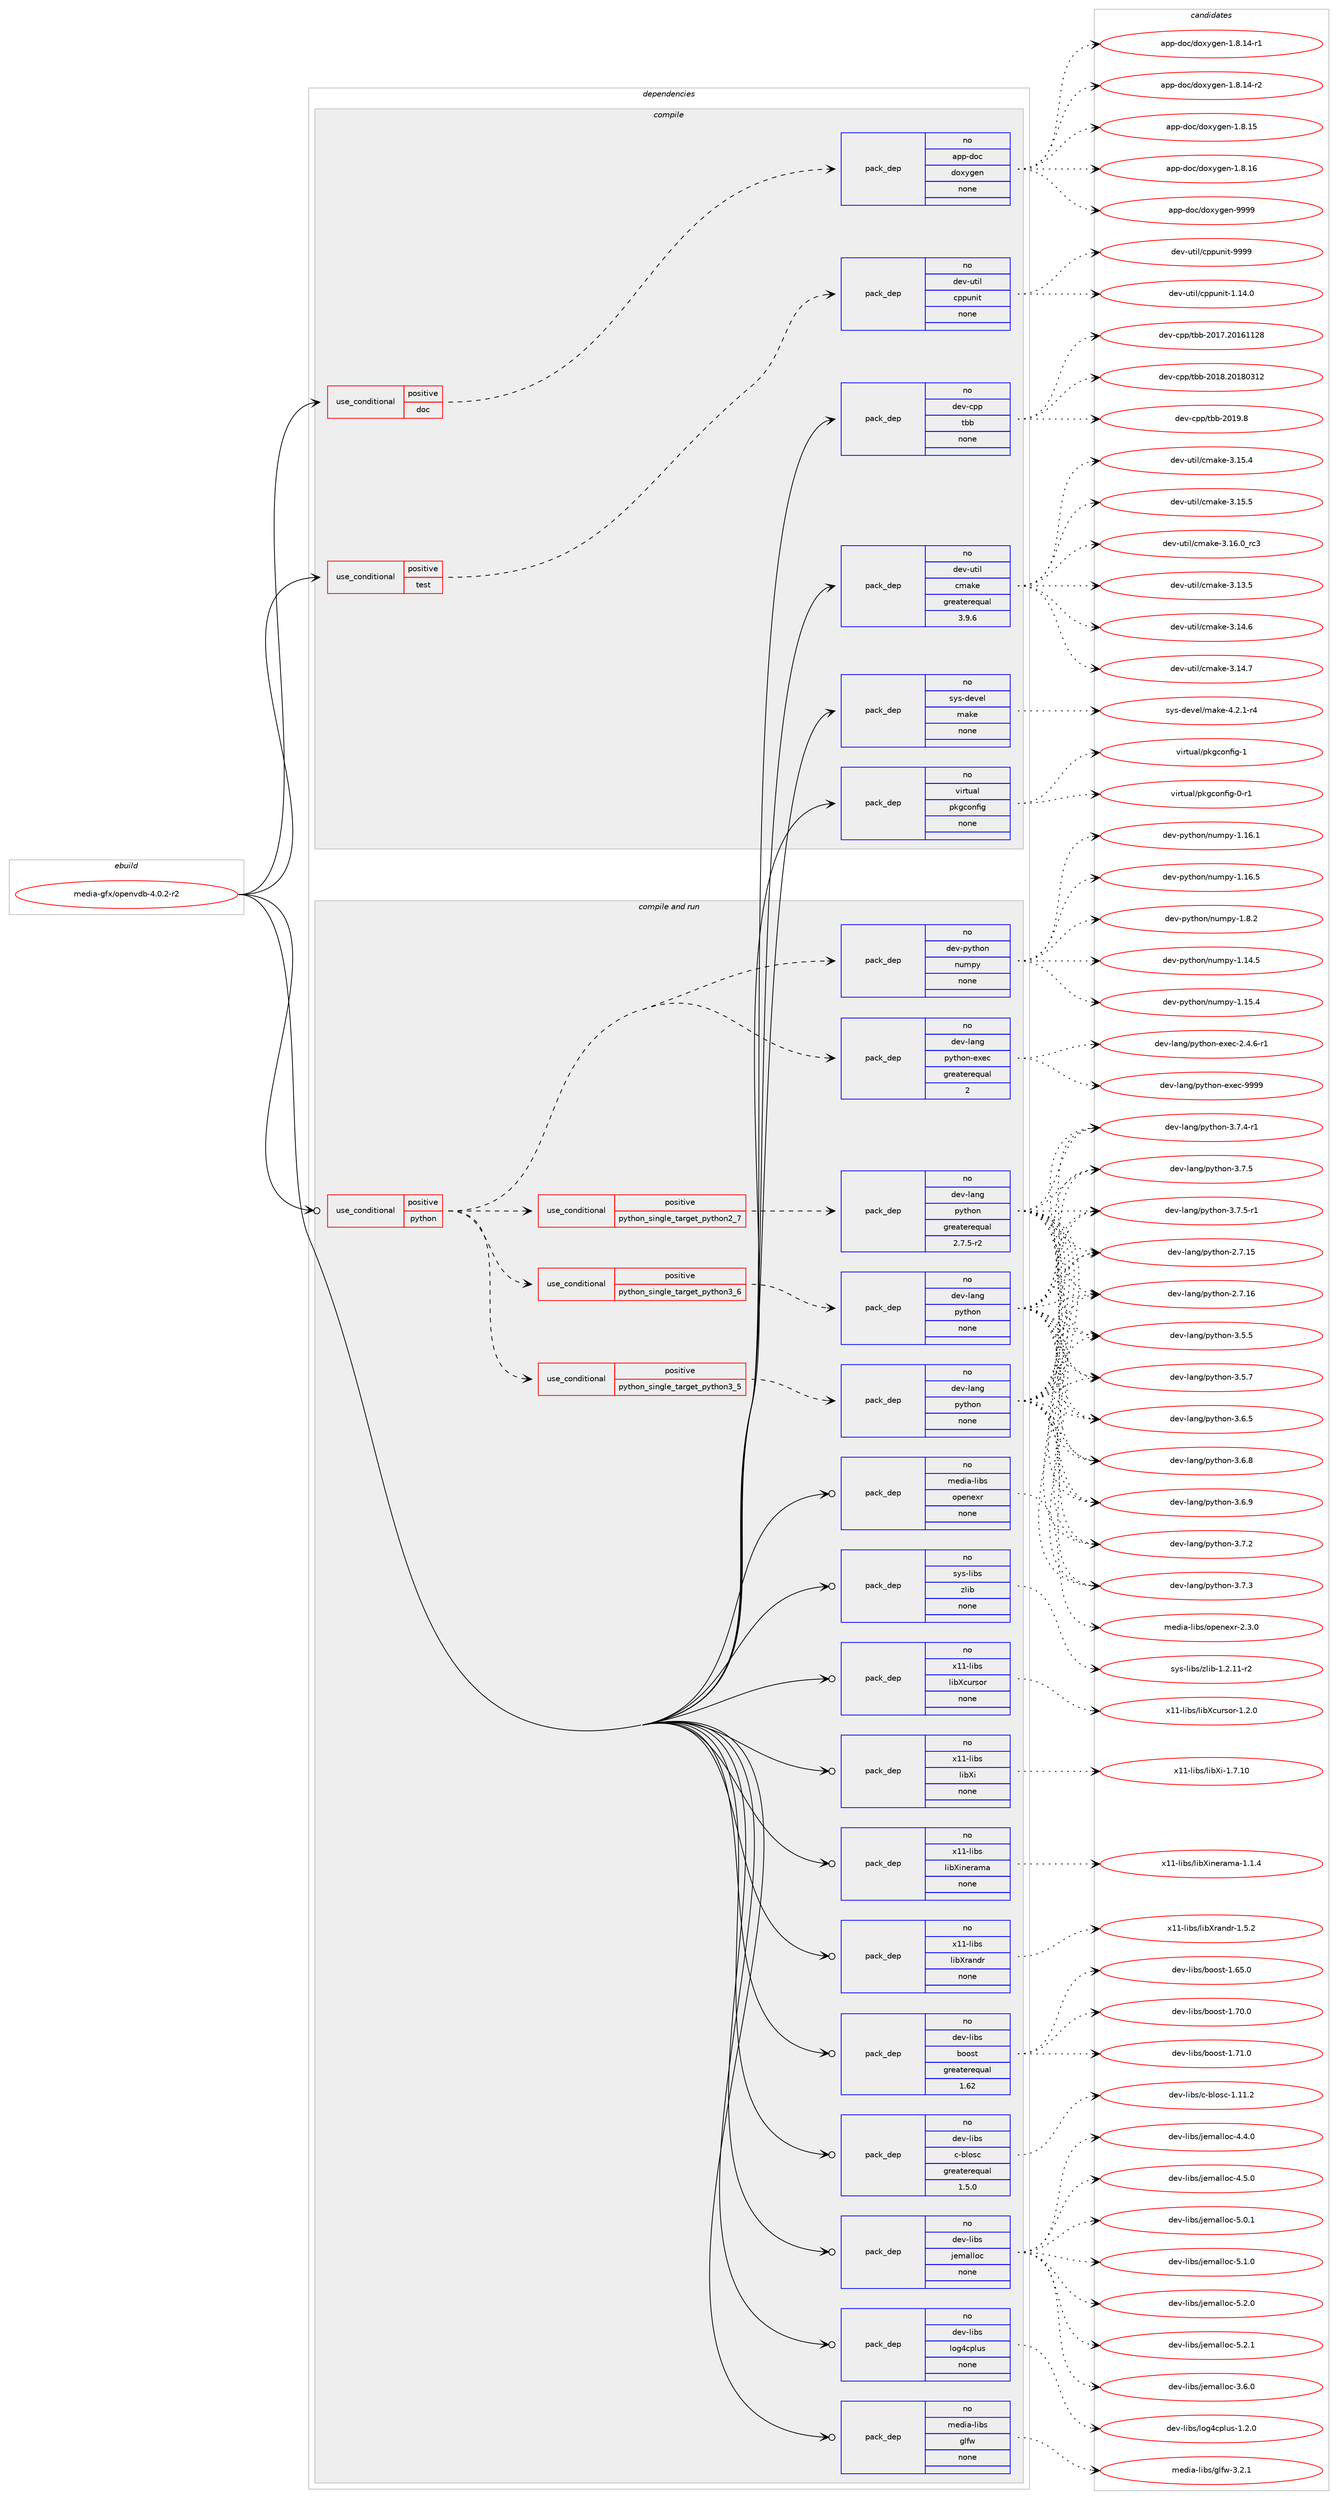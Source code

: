 digraph prolog {

# *************
# Graph options
# *************

newrank=true;
concentrate=true;
compound=true;
graph [rankdir=LR,fontname=Helvetica,fontsize=10,ranksep=1.5];#, ranksep=2.5, nodesep=0.2];
edge  [arrowhead=vee];
node  [fontname=Helvetica,fontsize=10];

# **********
# The ebuild
# **********

subgraph cluster_leftcol {
color=gray;
rank=same;
label=<<i>ebuild</i>>;
id [label="media-gfx/openvdb-4.0.2-r2", color=red, width=4, href="../media-gfx/openvdb-4.0.2-r2.svg"];
}

# ****************
# The dependencies
# ****************

subgraph cluster_midcol {
color=gray;
label=<<i>dependencies</i>>;
subgraph cluster_compile {
fillcolor="#eeeeee";
style=filled;
label=<<i>compile</i>>;
subgraph cond190372 {
dependency782630 [label=<<TABLE BORDER="0" CELLBORDER="1" CELLSPACING="0" CELLPADDING="4"><TR><TD ROWSPAN="3" CELLPADDING="10">use_conditional</TD></TR><TR><TD>positive</TD></TR><TR><TD>doc</TD></TR></TABLE>>, shape=none, color=red];
subgraph pack578683 {
dependency782631 [label=<<TABLE BORDER="0" CELLBORDER="1" CELLSPACING="0" CELLPADDING="4" WIDTH="220"><TR><TD ROWSPAN="6" CELLPADDING="30">pack_dep</TD></TR><TR><TD WIDTH="110">no</TD></TR><TR><TD>app-doc</TD></TR><TR><TD>doxygen</TD></TR><TR><TD>none</TD></TR><TR><TD></TD></TR></TABLE>>, shape=none, color=blue];
}
dependency782630:e -> dependency782631:w [weight=20,style="dashed",arrowhead="vee"];
}
id:e -> dependency782630:w [weight=20,style="solid",arrowhead="vee"];
subgraph cond190373 {
dependency782632 [label=<<TABLE BORDER="0" CELLBORDER="1" CELLSPACING="0" CELLPADDING="4"><TR><TD ROWSPAN="3" CELLPADDING="10">use_conditional</TD></TR><TR><TD>positive</TD></TR><TR><TD>test</TD></TR></TABLE>>, shape=none, color=red];
subgraph pack578684 {
dependency782633 [label=<<TABLE BORDER="0" CELLBORDER="1" CELLSPACING="0" CELLPADDING="4" WIDTH="220"><TR><TD ROWSPAN="6" CELLPADDING="30">pack_dep</TD></TR><TR><TD WIDTH="110">no</TD></TR><TR><TD>dev-util</TD></TR><TR><TD>cppunit</TD></TR><TR><TD>none</TD></TR><TR><TD></TD></TR></TABLE>>, shape=none, color=blue];
}
dependency782632:e -> dependency782633:w [weight=20,style="dashed",arrowhead="vee"];
}
id:e -> dependency782632:w [weight=20,style="solid",arrowhead="vee"];
subgraph pack578685 {
dependency782634 [label=<<TABLE BORDER="0" CELLBORDER="1" CELLSPACING="0" CELLPADDING="4" WIDTH="220"><TR><TD ROWSPAN="6" CELLPADDING="30">pack_dep</TD></TR><TR><TD WIDTH="110">no</TD></TR><TR><TD>dev-cpp</TD></TR><TR><TD>tbb</TD></TR><TR><TD>none</TD></TR><TR><TD></TD></TR></TABLE>>, shape=none, color=blue];
}
id:e -> dependency782634:w [weight=20,style="solid",arrowhead="vee"];
subgraph pack578686 {
dependency782635 [label=<<TABLE BORDER="0" CELLBORDER="1" CELLSPACING="0" CELLPADDING="4" WIDTH="220"><TR><TD ROWSPAN="6" CELLPADDING="30">pack_dep</TD></TR><TR><TD WIDTH="110">no</TD></TR><TR><TD>dev-util</TD></TR><TR><TD>cmake</TD></TR><TR><TD>greaterequal</TD></TR><TR><TD>3.9.6</TD></TR></TABLE>>, shape=none, color=blue];
}
id:e -> dependency782635:w [weight=20,style="solid",arrowhead="vee"];
subgraph pack578687 {
dependency782636 [label=<<TABLE BORDER="0" CELLBORDER="1" CELLSPACING="0" CELLPADDING="4" WIDTH="220"><TR><TD ROWSPAN="6" CELLPADDING="30">pack_dep</TD></TR><TR><TD WIDTH="110">no</TD></TR><TR><TD>sys-devel</TD></TR><TR><TD>make</TD></TR><TR><TD>none</TD></TR><TR><TD></TD></TR></TABLE>>, shape=none, color=blue];
}
id:e -> dependency782636:w [weight=20,style="solid",arrowhead="vee"];
subgraph pack578688 {
dependency782637 [label=<<TABLE BORDER="0" CELLBORDER="1" CELLSPACING="0" CELLPADDING="4" WIDTH="220"><TR><TD ROWSPAN="6" CELLPADDING="30">pack_dep</TD></TR><TR><TD WIDTH="110">no</TD></TR><TR><TD>virtual</TD></TR><TR><TD>pkgconfig</TD></TR><TR><TD>none</TD></TR><TR><TD></TD></TR></TABLE>>, shape=none, color=blue];
}
id:e -> dependency782637:w [weight=20,style="solid",arrowhead="vee"];
}
subgraph cluster_compileandrun {
fillcolor="#eeeeee";
style=filled;
label=<<i>compile and run</i>>;
subgraph cond190374 {
dependency782638 [label=<<TABLE BORDER="0" CELLBORDER="1" CELLSPACING="0" CELLPADDING="4"><TR><TD ROWSPAN="3" CELLPADDING="10">use_conditional</TD></TR><TR><TD>positive</TD></TR><TR><TD>python</TD></TR></TABLE>>, shape=none, color=red];
subgraph cond190375 {
dependency782639 [label=<<TABLE BORDER="0" CELLBORDER="1" CELLSPACING="0" CELLPADDING="4"><TR><TD ROWSPAN="3" CELLPADDING="10">use_conditional</TD></TR><TR><TD>positive</TD></TR><TR><TD>python_single_target_python2_7</TD></TR></TABLE>>, shape=none, color=red];
subgraph pack578689 {
dependency782640 [label=<<TABLE BORDER="0" CELLBORDER="1" CELLSPACING="0" CELLPADDING="4" WIDTH="220"><TR><TD ROWSPAN="6" CELLPADDING="30">pack_dep</TD></TR><TR><TD WIDTH="110">no</TD></TR><TR><TD>dev-lang</TD></TR><TR><TD>python</TD></TR><TR><TD>greaterequal</TD></TR><TR><TD>2.7.5-r2</TD></TR></TABLE>>, shape=none, color=blue];
}
dependency782639:e -> dependency782640:w [weight=20,style="dashed",arrowhead="vee"];
}
dependency782638:e -> dependency782639:w [weight=20,style="dashed",arrowhead="vee"];
subgraph cond190376 {
dependency782641 [label=<<TABLE BORDER="0" CELLBORDER="1" CELLSPACING="0" CELLPADDING="4"><TR><TD ROWSPAN="3" CELLPADDING="10">use_conditional</TD></TR><TR><TD>positive</TD></TR><TR><TD>python_single_target_python3_5</TD></TR></TABLE>>, shape=none, color=red];
subgraph pack578690 {
dependency782642 [label=<<TABLE BORDER="0" CELLBORDER="1" CELLSPACING="0" CELLPADDING="4" WIDTH="220"><TR><TD ROWSPAN="6" CELLPADDING="30">pack_dep</TD></TR><TR><TD WIDTH="110">no</TD></TR><TR><TD>dev-lang</TD></TR><TR><TD>python</TD></TR><TR><TD>none</TD></TR><TR><TD></TD></TR></TABLE>>, shape=none, color=blue];
}
dependency782641:e -> dependency782642:w [weight=20,style="dashed",arrowhead="vee"];
}
dependency782638:e -> dependency782641:w [weight=20,style="dashed",arrowhead="vee"];
subgraph cond190377 {
dependency782643 [label=<<TABLE BORDER="0" CELLBORDER="1" CELLSPACING="0" CELLPADDING="4"><TR><TD ROWSPAN="3" CELLPADDING="10">use_conditional</TD></TR><TR><TD>positive</TD></TR><TR><TD>python_single_target_python3_6</TD></TR></TABLE>>, shape=none, color=red];
subgraph pack578691 {
dependency782644 [label=<<TABLE BORDER="0" CELLBORDER="1" CELLSPACING="0" CELLPADDING="4" WIDTH="220"><TR><TD ROWSPAN="6" CELLPADDING="30">pack_dep</TD></TR><TR><TD WIDTH="110">no</TD></TR><TR><TD>dev-lang</TD></TR><TR><TD>python</TD></TR><TR><TD>none</TD></TR><TR><TD></TD></TR></TABLE>>, shape=none, color=blue];
}
dependency782643:e -> dependency782644:w [weight=20,style="dashed",arrowhead="vee"];
}
dependency782638:e -> dependency782643:w [weight=20,style="dashed",arrowhead="vee"];
subgraph pack578692 {
dependency782645 [label=<<TABLE BORDER="0" CELLBORDER="1" CELLSPACING="0" CELLPADDING="4" WIDTH="220"><TR><TD ROWSPAN="6" CELLPADDING="30">pack_dep</TD></TR><TR><TD WIDTH="110">no</TD></TR><TR><TD>dev-lang</TD></TR><TR><TD>python-exec</TD></TR><TR><TD>greaterequal</TD></TR><TR><TD>2</TD></TR></TABLE>>, shape=none, color=blue];
}
dependency782638:e -> dependency782645:w [weight=20,style="dashed",arrowhead="vee"];
subgraph pack578693 {
dependency782646 [label=<<TABLE BORDER="0" CELLBORDER="1" CELLSPACING="0" CELLPADDING="4" WIDTH="220"><TR><TD ROWSPAN="6" CELLPADDING="30">pack_dep</TD></TR><TR><TD WIDTH="110">no</TD></TR><TR><TD>dev-python</TD></TR><TR><TD>numpy</TD></TR><TR><TD>none</TD></TR><TR><TD></TD></TR></TABLE>>, shape=none, color=blue];
}
dependency782638:e -> dependency782646:w [weight=20,style="dashed",arrowhead="vee"];
}
id:e -> dependency782638:w [weight=20,style="solid",arrowhead="odotvee"];
subgraph pack578694 {
dependency782647 [label=<<TABLE BORDER="0" CELLBORDER="1" CELLSPACING="0" CELLPADDING="4" WIDTH="220"><TR><TD ROWSPAN="6" CELLPADDING="30">pack_dep</TD></TR><TR><TD WIDTH="110">no</TD></TR><TR><TD>dev-libs</TD></TR><TR><TD>boost</TD></TR><TR><TD>greaterequal</TD></TR><TR><TD>1.62</TD></TR></TABLE>>, shape=none, color=blue];
}
id:e -> dependency782647:w [weight=20,style="solid",arrowhead="odotvee"];
subgraph pack578695 {
dependency782648 [label=<<TABLE BORDER="0" CELLBORDER="1" CELLSPACING="0" CELLPADDING="4" WIDTH="220"><TR><TD ROWSPAN="6" CELLPADDING="30">pack_dep</TD></TR><TR><TD WIDTH="110">no</TD></TR><TR><TD>dev-libs</TD></TR><TR><TD>c-blosc</TD></TR><TR><TD>greaterequal</TD></TR><TR><TD>1.5.0</TD></TR></TABLE>>, shape=none, color=blue];
}
id:e -> dependency782648:w [weight=20,style="solid",arrowhead="odotvee"];
subgraph pack578696 {
dependency782649 [label=<<TABLE BORDER="0" CELLBORDER="1" CELLSPACING="0" CELLPADDING="4" WIDTH="220"><TR><TD ROWSPAN="6" CELLPADDING="30">pack_dep</TD></TR><TR><TD WIDTH="110">no</TD></TR><TR><TD>dev-libs</TD></TR><TR><TD>jemalloc</TD></TR><TR><TD>none</TD></TR><TR><TD></TD></TR></TABLE>>, shape=none, color=blue];
}
id:e -> dependency782649:w [weight=20,style="solid",arrowhead="odotvee"];
subgraph pack578697 {
dependency782650 [label=<<TABLE BORDER="0" CELLBORDER="1" CELLSPACING="0" CELLPADDING="4" WIDTH="220"><TR><TD ROWSPAN="6" CELLPADDING="30">pack_dep</TD></TR><TR><TD WIDTH="110">no</TD></TR><TR><TD>dev-libs</TD></TR><TR><TD>log4cplus</TD></TR><TR><TD>none</TD></TR><TR><TD></TD></TR></TABLE>>, shape=none, color=blue];
}
id:e -> dependency782650:w [weight=20,style="solid",arrowhead="odotvee"];
subgraph pack578698 {
dependency782651 [label=<<TABLE BORDER="0" CELLBORDER="1" CELLSPACING="0" CELLPADDING="4" WIDTH="220"><TR><TD ROWSPAN="6" CELLPADDING="30">pack_dep</TD></TR><TR><TD WIDTH="110">no</TD></TR><TR><TD>media-libs</TD></TR><TR><TD>glfw</TD></TR><TR><TD>none</TD></TR><TR><TD></TD></TR></TABLE>>, shape=none, color=blue];
}
id:e -> dependency782651:w [weight=20,style="solid",arrowhead="odotvee"];
subgraph pack578699 {
dependency782652 [label=<<TABLE BORDER="0" CELLBORDER="1" CELLSPACING="0" CELLPADDING="4" WIDTH="220"><TR><TD ROWSPAN="6" CELLPADDING="30">pack_dep</TD></TR><TR><TD WIDTH="110">no</TD></TR><TR><TD>media-libs</TD></TR><TR><TD>openexr</TD></TR><TR><TD>none</TD></TR><TR><TD></TD></TR></TABLE>>, shape=none, color=blue];
}
id:e -> dependency782652:w [weight=20,style="solid",arrowhead="odotvee"];
subgraph pack578700 {
dependency782653 [label=<<TABLE BORDER="0" CELLBORDER="1" CELLSPACING="0" CELLPADDING="4" WIDTH="220"><TR><TD ROWSPAN="6" CELLPADDING="30">pack_dep</TD></TR><TR><TD WIDTH="110">no</TD></TR><TR><TD>sys-libs</TD></TR><TR><TD>zlib</TD></TR><TR><TD>none</TD></TR><TR><TD></TD></TR></TABLE>>, shape=none, color=blue];
}
id:e -> dependency782653:w [weight=20,style="solid",arrowhead="odotvee"];
subgraph pack578701 {
dependency782654 [label=<<TABLE BORDER="0" CELLBORDER="1" CELLSPACING="0" CELLPADDING="4" WIDTH="220"><TR><TD ROWSPAN="6" CELLPADDING="30">pack_dep</TD></TR><TR><TD WIDTH="110">no</TD></TR><TR><TD>x11-libs</TD></TR><TR><TD>libXcursor</TD></TR><TR><TD>none</TD></TR><TR><TD></TD></TR></TABLE>>, shape=none, color=blue];
}
id:e -> dependency782654:w [weight=20,style="solid",arrowhead="odotvee"];
subgraph pack578702 {
dependency782655 [label=<<TABLE BORDER="0" CELLBORDER="1" CELLSPACING="0" CELLPADDING="4" WIDTH="220"><TR><TD ROWSPAN="6" CELLPADDING="30">pack_dep</TD></TR><TR><TD WIDTH="110">no</TD></TR><TR><TD>x11-libs</TD></TR><TR><TD>libXi</TD></TR><TR><TD>none</TD></TR><TR><TD></TD></TR></TABLE>>, shape=none, color=blue];
}
id:e -> dependency782655:w [weight=20,style="solid",arrowhead="odotvee"];
subgraph pack578703 {
dependency782656 [label=<<TABLE BORDER="0" CELLBORDER="1" CELLSPACING="0" CELLPADDING="4" WIDTH="220"><TR><TD ROWSPAN="6" CELLPADDING="30">pack_dep</TD></TR><TR><TD WIDTH="110">no</TD></TR><TR><TD>x11-libs</TD></TR><TR><TD>libXinerama</TD></TR><TR><TD>none</TD></TR><TR><TD></TD></TR></TABLE>>, shape=none, color=blue];
}
id:e -> dependency782656:w [weight=20,style="solid",arrowhead="odotvee"];
subgraph pack578704 {
dependency782657 [label=<<TABLE BORDER="0" CELLBORDER="1" CELLSPACING="0" CELLPADDING="4" WIDTH="220"><TR><TD ROWSPAN="6" CELLPADDING="30">pack_dep</TD></TR><TR><TD WIDTH="110">no</TD></TR><TR><TD>x11-libs</TD></TR><TR><TD>libXrandr</TD></TR><TR><TD>none</TD></TR><TR><TD></TD></TR></TABLE>>, shape=none, color=blue];
}
id:e -> dependency782657:w [weight=20,style="solid",arrowhead="odotvee"];
}
subgraph cluster_run {
fillcolor="#eeeeee";
style=filled;
label=<<i>run</i>>;
}
}

# **************
# The candidates
# **************

subgraph cluster_choices {
rank=same;
color=gray;
label=<<i>candidates</i>>;

subgraph choice578683 {
color=black;
nodesep=1;
choice97112112451001119947100111120121103101110454946564649524511449 [label="app-doc/doxygen-1.8.14-r1", color=red, width=4,href="../app-doc/doxygen-1.8.14-r1.svg"];
choice97112112451001119947100111120121103101110454946564649524511450 [label="app-doc/doxygen-1.8.14-r2", color=red, width=4,href="../app-doc/doxygen-1.8.14-r2.svg"];
choice9711211245100111994710011112012110310111045494656464953 [label="app-doc/doxygen-1.8.15", color=red, width=4,href="../app-doc/doxygen-1.8.15.svg"];
choice9711211245100111994710011112012110310111045494656464954 [label="app-doc/doxygen-1.8.16", color=red, width=4,href="../app-doc/doxygen-1.8.16.svg"];
choice971121124510011199471001111201211031011104557575757 [label="app-doc/doxygen-9999", color=red, width=4,href="../app-doc/doxygen-9999.svg"];
dependency782631:e -> choice97112112451001119947100111120121103101110454946564649524511449:w [style=dotted,weight="100"];
dependency782631:e -> choice97112112451001119947100111120121103101110454946564649524511450:w [style=dotted,weight="100"];
dependency782631:e -> choice9711211245100111994710011112012110310111045494656464953:w [style=dotted,weight="100"];
dependency782631:e -> choice9711211245100111994710011112012110310111045494656464954:w [style=dotted,weight="100"];
dependency782631:e -> choice971121124510011199471001111201211031011104557575757:w [style=dotted,weight="100"];
}
subgraph choice578684 {
color=black;
nodesep=1;
choice10010111845117116105108479911211211711010511645494649524648 [label="dev-util/cppunit-1.14.0", color=red, width=4,href="../dev-util/cppunit-1.14.0.svg"];
choice1001011184511711610510847991121121171101051164557575757 [label="dev-util/cppunit-9999", color=red, width=4,href="../dev-util/cppunit-9999.svg"];
dependency782633:e -> choice10010111845117116105108479911211211711010511645494649524648:w [style=dotted,weight="100"];
dependency782633:e -> choice1001011184511711610510847991121121171101051164557575757:w [style=dotted,weight="100"];
}
subgraph choice578685 {
color=black;
nodesep=1;
choice10010111845991121124711698984550484955465048495449495056 [label="dev-cpp/tbb-2017.20161128", color=red, width=4,href="../dev-cpp/tbb-2017.20161128.svg"];
choice10010111845991121124711698984550484956465048495648514950 [label="dev-cpp/tbb-2018.20180312", color=red, width=4,href="../dev-cpp/tbb-2018.20180312.svg"];
choice100101118459911211247116989845504849574656 [label="dev-cpp/tbb-2019.8", color=red, width=4,href="../dev-cpp/tbb-2019.8.svg"];
dependency782634:e -> choice10010111845991121124711698984550484955465048495449495056:w [style=dotted,weight="100"];
dependency782634:e -> choice10010111845991121124711698984550484956465048495648514950:w [style=dotted,weight="100"];
dependency782634:e -> choice100101118459911211247116989845504849574656:w [style=dotted,weight="100"];
}
subgraph choice578686 {
color=black;
nodesep=1;
choice1001011184511711610510847991099710710145514649514653 [label="dev-util/cmake-3.13.5", color=red, width=4,href="../dev-util/cmake-3.13.5.svg"];
choice1001011184511711610510847991099710710145514649524654 [label="dev-util/cmake-3.14.6", color=red, width=4,href="../dev-util/cmake-3.14.6.svg"];
choice1001011184511711610510847991099710710145514649524655 [label="dev-util/cmake-3.14.7", color=red, width=4,href="../dev-util/cmake-3.14.7.svg"];
choice1001011184511711610510847991099710710145514649534652 [label="dev-util/cmake-3.15.4", color=red, width=4,href="../dev-util/cmake-3.15.4.svg"];
choice1001011184511711610510847991099710710145514649534653 [label="dev-util/cmake-3.15.5", color=red, width=4,href="../dev-util/cmake-3.15.5.svg"];
choice1001011184511711610510847991099710710145514649544648951149951 [label="dev-util/cmake-3.16.0_rc3", color=red, width=4,href="../dev-util/cmake-3.16.0_rc3.svg"];
dependency782635:e -> choice1001011184511711610510847991099710710145514649514653:w [style=dotted,weight="100"];
dependency782635:e -> choice1001011184511711610510847991099710710145514649524654:w [style=dotted,weight="100"];
dependency782635:e -> choice1001011184511711610510847991099710710145514649524655:w [style=dotted,weight="100"];
dependency782635:e -> choice1001011184511711610510847991099710710145514649534652:w [style=dotted,weight="100"];
dependency782635:e -> choice1001011184511711610510847991099710710145514649534653:w [style=dotted,weight="100"];
dependency782635:e -> choice1001011184511711610510847991099710710145514649544648951149951:w [style=dotted,weight="100"];
}
subgraph choice578687 {
color=black;
nodesep=1;
choice1151211154510010111810110847109971071014552465046494511452 [label="sys-devel/make-4.2.1-r4", color=red, width=4,href="../sys-devel/make-4.2.1-r4.svg"];
dependency782636:e -> choice1151211154510010111810110847109971071014552465046494511452:w [style=dotted,weight="100"];
}
subgraph choice578688 {
color=black;
nodesep=1;
choice11810511411611797108471121071039911111010210510345484511449 [label="virtual/pkgconfig-0-r1", color=red, width=4,href="../virtual/pkgconfig-0-r1.svg"];
choice1181051141161179710847112107103991111101021051034549 [label="virtual/pkgconfig-1", color=red, width=4,href="../virtual/pkgconfig-1.svg"];
dependency782637:e -> choice11810511411611797108471121071039911111010210510345484511449:w [style=dotted,weight="100"];
dependency782637:e -> choice1181051141161179710847112107103991111101021051034549:w [style=dotted,weight="100"];
}
subgraph choice578689 {
color=black;
nodesep=1;
choice10010111845108971101034711212111610411111045504655464953 [label="dev-lang/python-2.7.15", color=red, width=4,href="../dev-lang/python-2.7.15.svg"];
choice10010111845108971101034711212111610411111045504655464954 [label="dev-lang/python-2.7.16", color=red, width=4,href="../dev-lang/python-2.7.16.svg"];
choice100101118451089711010347112121116104111110455146534653 [label="dev-lang/python-3.5.5", color=red, width=4,href="../dev-lang/python-3.5.5.svg"];
choice100101118451089711010347112121116104111110455146534655 [label="dev-lang/python-3.5.7", color=red, width=4,href="../dev-lang/python-3.5.7.svg"];
choice100101118451089711010347112121116104111110455146544653 [label="dev-lang/python-3.6.5", color=red, width=4,href="../dev-lang/python-3.6.5.svg"];
choice100101118451089711010347112121116104111110455146544656 [label="dev-lang/python-3.6.8", color=red, width=4,href="../dev-lang/python-3.6.8.svg"];
choice100101118451089711010347112121116104111110455146544657 [label="dev-lang/python-3.6.9", color=red, width=4,href="../dev-lang/python-3.6.9.svg"];
choice100101118451089711010347112121116104111110455146554650 [label="dev-lang/python-3.7.2", color=red, width=4,href="../dev-lang/python-3.7.2.svg"];
choice100101118451089711010347112121116104111110455146554651 [label="dev-lang/python-3.7.3", color=red, width=4,href="../dev-lang/python-3.7.3.svg"];
choice1001011184510897110103471121211161041111104551465546524511449 [label="dev-lang/python-3.7.4-r1", color=red, width=4,href="../dev-lang/python-3.7.4-r1.svg"];
choice100101118451089711010347112121116104111110455146554653 [label="dev-lang/python-3.7.5", color=red, width=4,href="../dev-lang/python-3.7.5.svg"];
choice1001011184510897110103471121211161041111104551465546534511449 [label="dev-lang/python-3.7.5-r1", color=red, width=4,href="../dev-lang/python-3.7.5-r1.svg"];
dependency782640:e -> choice10010111845108971101034711212111610411111045504655464953:w [style=dotted,weight="100"];
dependency782640:e -> choice10010111845108971101034711212111610411111045504655464954:w [style=dotted,weight="100"];
dependency782640:e -> choice100101118451089711010347112121116104111110455146534653:w [style=dotted,weight="100"];
dependency782640:e -> choice100101118451089711010347112121116104111110455146534655:w [style=dotted,weight="100"];
dependency782640:e -> choice100101118451089711010347112121116104111110455146544653:w [style=dotted,weight="100"];
dependency782640:e -> choice100101118451089711010347112121116104111110455146544656:w [style=dotted,weight="100"];
dependency782640:e -> choice100101118451089711010347112121116104111110455146544657:w [style=dotted,weight="100"];
dependency782640:e -> choice100101118451089711010347112121116104111110455146554650:w [style=dotted,weight="100"];
dependency782640:e -> choice100101118451089711010347112121116104111110455146554651:w [style=dotted,weight="100"];
dependency782640:e -> choice1001011184510897110103471121211161041111104551465546524511449:w [style=dotted,weight="100"];
dependency782640:e -> choice100101118451089711010347112121116104111110455146554653:w [style=dotted,weight="100"];
dependency782640:e -> choice1001011184510897110103471121211161041111104551465546534511449:w [style=dotted,weight="100"];
}
subgraph choice578690 {
color=black;
nodesep=1;
choice10010111845108971101034711212111610411111045504655464953 [label="dev-lang/python-2.7.15", color=red, width=4,href="../dev-lang/python-2.7.15.svg"];
choice10010111845108971101034711212111610411111045504655464954 [label="dev-lang/python-2.7.16", color=red, width=4,href="../dev-lang/python-2.7.16.svg"];
choice100101118451089711010347112121116104111110455146534653 [label="dev-lang/python-3.5.5", color=red, width=4,href="../dev-lang/python-3.5.5.svg"];
choice100101118451089711010347112121116104111110455146534655 [label="dev-lang/python-3.5.7", color=red, width=4,href="../dev-lang/python-3.5.7.svg"];
choice100101118451089711010347112121116104111110455146544653 [label="dev-lang/python-3.6.5", color=red, width=4,href="../dev-lang/python-3.6.5.svg"];
choice100101118451089711010347112121116104111110455146544656 [label="dev-lang/python-3.6.8", color=red, width=4,href="../dev-lang/python-3.6.8.svg"];
choice100101118451089711010347112121116104111110455146544657 [label="dev-lang/python-3.6.9", color=red, width=4,href="../dev-lang/python-3.6.9.svg"];
choice100101118451089711010347112121116104111110455146554650 [label="dev-lang/python-3.7.2", color=red, width=4,href="../dev-lang/python-3.7.2.svg"];
choice100101118451089711010347112121116104111110455146554651 [label="dev-lang/python-3.7.3", color=red, width=4,href="../dev-lang/python-3.7.3.svg"];
choice1001011184510897110103471121211161041111104551465546524511449 [label="dev-lang/python-3.7.4-r1", color=red, width=4,href="../dev-lang/python-3.7.4-r1.svg"];
choice100101118451089711010347112121116104111110455146554653 [label="dev-lang/python-3.7.5", color=red, width=4,href="../dev-lang/python-3.7.5.svg"];
choice1001011184510897110103471121211161041111104551465546534511449 [label="dev-lang/python-3.7.5-r1", color=red, width=4,href="../dev-lang/python-3.7.5-r1.svg"];
dependency782642:e -> choice10010111845108971101034711212111610411111045504655464953:w [style=dotted,weight="100"];
dependency782642:e -> choice10010111845108971101034711212111610411111045504655464954:w [style=dotted,weight="100"];
dependency782642:e -> choice100101118451089711010347112121116104111110455146534653:w [style=dotted,weight="100"];
dependency782642:e -> choice100101118451089711010347112121116104111110455146534655:w [style=dotted,weight="100"];
dependency782642:e -> choice100101118451089711010347112121116104111110455146544653:w [style=dotted,weight="100"];
dependency782642:e -> choice100101118451089711010347112121116104111110455146544656:w [style=dotted,weight="100"];
dependency782642:e -> choice100101118451089711010347112121116104111110455146544657:w [style=dotted,weight="100"];
dependency782642:e -> choice100101118451089711010347112121116104111110455146554650:w [style=dotted,weight="100"];
dependency782642:e -> choice100101118451089711010347112121116104111110455146554651:w [style=dotted,weight="100"];
dependency782642:e -> choice1001011184510897110103471121211161041111104551465546524511449:w [style=dotted,weight="100"];
dependency782642:e -> choice100101118451089711010347112121116104111110455146554653:w [style=dotted,weight="100"];
dependency782642:e -> choice1001011184510897110103471121211161041111104551465546534511449:w [style=dotted,weight="100"];
}
subgraph choice578691 {
color=black;
nodesep=1;
choice10010111845108971101034711212111610411111045504655464953 [label="dev-lang/python-2.7.15", color=red, width=4,href="../dev-lang/python-2.7.15.svg"];
choice10010111845108971101034711212111610411111045504655464954 [label="dev-lang/python-2.7.16", color=red, width=4,href="../dev-lang/python-2.7.16.svg"];
choice100101118451089711010347112121116104111110455146534653 [label="dev-lang/python-3.5.5", color=red, width=4,href="../dev-lang/python-3.5.5.svg"];
choice100101118451089711010347112121116104111110455146534655 [label="dev-lang/python-3.5.7", color=red, width=4,href="../dev-lang/python-3.5.7.svg"];
choice100101118451089711010347112121116104111110455146544653 [label="dev-lang/python-3.6.5", color=red, width=4,href="../dev-lang/python-3.6.5.svg"];
choice100101118451089711010347112121116104111110455146544656 [label="dev-lang/python-3.6.8", color=red, width=4,href="../dev-lang/python-3.6.8.svg"];
choice100101118451089711010347112121116104111110455146544657 [label="dev-lang/python-3.6.9", color=red, width=4,href="../dev-lang/python-3.6.9.svg"];
choice100101118451089711010347112121116104111110455146554650 [label="dev-lang/python-3.7.2", color=red, width=4,href="../dev-lang/python-3.7.2.svg"];
choice100101118451089711010347112121116104111110455146554651 [label="dev-lang/python-3.7.3", color=red, width=4,href="../dev-lang/python-3.7.3.svg"];
choice1001011184510897110103471121211161041111104551465546524511449 [label="dev-lang/python-3.7.4-r1", color=red, width=4,href="../dev-lang/python-3.7.4-r1.svg"];
choice100101118451089711010347112121116104111110455146554653 [label="dev-lang/python-3.7.5", color=red, width=4,href="../dev-lang/python-3.7.5.svg"];
choice1001011184510897110103471121211161041111104551465546534511449 [label="dev-lang/python-3.7.5-r1", color=red, width=4,href="../dev-lang/python-3.7.5-r1.svg"];
dependency782644:e -> choice10010111845108971101034711212111610411111045504655464953:w [style=dotted,weight="100"];
dependency782644:e -> choice10010111845108971101034711212111610411111045504655464954:w [style=dotted,weight="100"];
dependency782644:e -> choice100101118451089711010347112121116104111110455146534653:w [style=dotted,weight="100"];
dependency782644:e -> choice100101118451089711010347112121116104111110455146534655:w [style=dotted,weight="100"];
dependency782644:e -> choice100101118451089711010347112121116104111110455146544653:w [style=dotted,weight="100"];
dependency782644:e -> choice100101118451089711010347112121116104111110455146544656:w [style=dotted,weight="100"];
dependency782644:e -> choice100101118451089711010347112121116104111110455146544657:w [style=dotted,weight="100"];
dependency782644:e -> choice100101118451089711010347112121116104111110455146554650:w [style=dotted,weight="100"];
dependency782644:e -> choice100101118451089711010347112121116104111110455146554651:w [style=dotted,weight="100"];
dependency782644:e -> choice1001011184510897110103471121211161041111104551465546524511449:w [style=dotted,weight="100"];
dependency782644:e -> choice100101118451089711010347112121116104111110455146554653:w [style=dotted,weight="100"];
dependency782644:e -> choice1001011184510897110103471121211161041111104551465546534511449:w [style=dotted,weight="100"];
}
subgraph choice578692 {
color=black;
nodesep=1;
choice10010111845108971101034711212111610411111045101120101994550465246544511449 [label="dev-lang/python-exec-2.4.6-r1", color=red, width=4,href="../dev-lang/python-exec-2.4.6-r1.svg"];
choice10010111845108971101034711212111610411111045101120101994557575757 [label="dev-lang/python-exec-9999", color=red, width=4,href="../dev-lang/python-exec-9999.svg"];
dependency782645:e -> choice10010111845108971101034711212111610411111045101120101994550465246544511449:w [style=dotted,weight="100"];
dependency782645:e -> choice10010111845108971101034711212111610411111045101120101994557575757:w [style=dotted,weight="100"];
}
subgraph choice578693 {
color=black;
nodesep=1;
choice100101118451121211161041111104711011710911212145494649524653 [label="dev-python/numpy-1.14.5", color=red, width=4,href="../dev-python/numpy-1.14.5.svg"];
choice100101118451121211161041111104711011710911212145494649534652 [label="dev-python/numpy-1.15.4", color=red, width=4,href="../dev-python/numpy-1.15.4.svg"];
choice100101118451121211161041111104711011710911212145494649544649 [label="dev-python/numpy-1.16.1", color=red, width=4,href="../dev-python/numpy-1.16.1.svg"];
choice100101118451121211161041111104711011710911212145494649544653 [label="dev-python/numpy-1.16.5", color=red, width=4,href="../dev-python/numpy-1.16.5.svg"];
choice1001011184511212111610411111047110117109112121454946564650 [label="dev-python/numpy-1.8.2", color=red, width=4,href="../dev-python/numpy-1.8.2.svg"];
dependency782646:e -> choice100101118451121211161041111104711011710911212145494649524653:w [style=dotted,weight="100"];
dependency782646:e -> choice100101118451121211161041111104711011710911212145494649534652:w [style=dotted,weight="100"];
dependency782646:e -> choice100101118451121211161041111104711011710911212145494649544649:w [style=dotted,weight="100"];
dependency782646:e -> choice100101118451121211161041111104711011710911212145494649544653:w [style=dotted,weight="100"];
dependency782646:e -> choice1001011184511212111610411111047110117109112121454946564650:w [style=dotted,weight="100"];
}
subgraph choice578694 {
color=black;
nodesep=1;
choice1001011184510810598115479811111111511645494654534648 [label="dev-libs/boost-1.65.0", color=red, width=4,href="../dev-libs/boost-1.65.0.svg"];
choice1001011184510810598115479811111111511645494655484648 [label="dev-libs/boost-1.70.0", color=red, width=4,href="../dev-libs/boost-1.70.0.svg"];
choice1001011184510810598115479811111111511645494655494648 [label="dev-libs/boost-1.71.0", color=red, width=4,href="../dev-libs/boost-1.71.0.svg"];
dependency782647:e -> choice1001011184510810598115479811111111511645494654534648:w [style=dotted,weight="100"];
dependency782647:e -> choice1001011184510810598115479811111111511645494655484648:w [style=dotted,weight="100"];
dependency782647:e -> choice1001011184510810598115479811111111511645494655494648:w [style=dotted,weight="100"];
}
subgraph choice578695 {
color=black;
nodesep=1;
choice1001011184510810598115479945981081111159945494649494650 [label="dev-libs/c-blosc-1.11.2", color=red, width=4,href="../dev-libs/c-blosc-1.11.2.svg"];
dependency782648:e -> choice1001011184510810598115479945981081111159945494649494650:w [style=dotted,weight="100"];
}
subgraph choice578696 {
color=black;
nodesep=1;
choice1001011184510810598115471061011099710810811199455146544648 [label="dev-libs/jemalloc-3.6.0", color=red, width=4,href="../dev-libs/jemalloc-3.6.0.svg"];
choice1001011184510810598115471061011099710810811199455246524648 [label="dev-libs/jemalloc-4.4.0", color=red, width=4,href="../dev-libs/jemalloc-4.4.0.svg"];
choice1001011184510810598115471061011099710810811199455246534648 [label="dev-libs/jemalloc-4.5.0", color=red, width=4,href="../dev-libs/jemalloc-4.5.0.svg"];
choice1001011184510810598115471061011099710810811199455346484649 [label="dev-libs/jemalloc-5.0.1", color=red, width=4,href="../dev-libs/jemalloc-5.0.1.svg"];
choice1001011184510810598115471061011099710810811199455346494648 [label="dev-libs/jemalloc-5.1.0", color=red, width=4,href="../dev-libs/jemalloc-5.1.0.svg"];
choice1001011184510810598115471061011099710810811199455346504648 [label="dev-libs/jemalloc-5.2.0", color=red, width=4,href="../dev-libs/jemalloc-5.2.0.svg"];
choice1001011184510810598115471061011099710810811199455346504649 [label="dev-libs/jemalloc-5.2.1", color=red, width=4,href="../dev-libs/jemalloc-5.2.1.svg"];
dependency782649:e -> choice1001011184510810598115471061011099710810811199455146544648:w [style=dotted,weight="100"];
dependency782649:e -> choice1001011184510810598115471061011099710810811199455246524648:w [style=dotted,weight="100"];
dependency782649:e -> choice1001011184510810598115471061011099710810811199455246534648:w [style=dotted,weight="100"];
dependency782649:e -> choice1001011184510810598115471061011099710810811199455346484649:w [style=dotted,weight="100"];
dependency782649:e -> choice1001011184510810598115471061011099710810811199455346494648:w [style=dotted,weight="100"];
dependency782649:e -> choice1001011184510810598115471061011099710810811199455346504648:w [style=dotted,weight="100"];
dependency782649:e -> choice1001011184510810598115471061011099710810811199455346504649:w [style=dotted,weight="100"];
}
subgraph choice578697 {
color=black;
nodesep=1;
choice1001011184510810598115471081111035299112108117115454946504648 [label="dev-libs/log4cplus-1.2.0", color=red, width=4,href="../dev-libs/log4cplus-1.2.0.svg"];
dependency782650:e -> choice1001011184510810598115471081111035299112108117115454946504648:w [style=dotted,weight="100"];
}
subgraph choice578698 {
color=black;
nodesep=1;
choice10910110010597451081059811547103108102119455146504649 [label="media-libs/glfw-3.2.1", color=red, width=4,href="../media-libs/glfw-3.2.1.svg"];
dependency782651:e -> choice10910110010597451081059811547103108102119455146504649:w [style=dotted,weight="100"];
}
subgraph choice578699 {
color=black;
nodesep=1;
choice10910110010597451081059811547111112101110101120114455046514648 [label="media-libs/openexr-2.3.0", color=red, width=4,href="../media-libs/openexr-2.3.0.svg"];
dependency782652:e -> choice10910110010597451081059811547111112101110101120114455046514648:w [style=dotted,weight="100"];
}
subgraph choice578700 {
color=black;
nodesep=1;
choice11512111545108105981154712210810598454946504649494511450 [label="sys-libs/zlib-1.2.11-r2", color=red, width=4,href="../sys-libs/zlib-1.2.11-r2.svg"];
dependency782653:e -> choice11512111545108105981154712210810598454946504649494511450:w [style=dotted,weight="100"];
}
subgraph choice578701 {
color=black;
nodesep=1;
choice1204949451081059811547108105988899117114115111114454946504648 [label="x11-libs/libXcursor-1.2.0", color=red, width=4,href="../x11-libs/libXcursor-1.2.0.svg"];
dependency782654:e -> choice1204949451081059811547108105988899117114115111114454946504648:w [style=dotted,weight="100"];
}
subgraph choice578702 {
color=black;
nodesep=1;
choice1204949451081059811547108105988810545494655464948 [label="x11-libs/libXi-1.7.10", color=red, width=4,href="../x11-libs/libXi-1.7.10.svg"];
dependency782655:e -> choice1204949451081059811547108105988810545494655464948:w [style=dotted,weight="100"];
}
subgraph choice578703 {
color=black;
nodesep=1;
choice120494945108105981154710810598881051101011149710997454946494652 [label="x11-libs/libXinerama-1.1.4", color=red, width=4,href="../x11-libs/libXinerama-1.1.4.svg"];
dependency782656:e -> choice120494945108105981154710810598881051101011149710997454946494652:w [style=dotted,weight="100"];
}
subgraph choice578704 {
color=black;
nodesep=1;
choice1204949451081059811547108105988811497110100114454946534650 [label="x11-libs/libXrandr-1.5.2", color=red, width=4,href="../x11-libs/libXrandr-1.5.2.svg"];
dependency782657:e -> choice1204949451081059811547108105988811497110100114454946534650:w [style=dotted,weight="100"];
}
}

}
